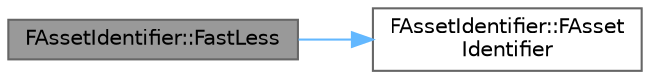 digraph "FAssetIdentifier::FastLess"
{
 // INTERACTIVE_SVG=YES
 // LATEX_PDF_SIZE
  bgcolor="transparent";
  edge [fontname=Helvetica,fontsize=10,labelfontname=Helvetica,labelfontsize=10];
  node [fontname=Helvetica,fontsize=10,shape=box,height=0.2,width=0.4];
  rankdir="LR";
  Node1 [id="Node000001",label="FAssetIdentifier::FastLess",height=0.2,width=0.4,color="gray40", fillcolor="grey60", style="filled", fontcolor="black",tooltip=" "];
  Node1 -> Node2 [id="edge1_Node000001_Node000002",color="steelblue1",style="solid",tooltip=" "];
  Node2 [id="Node000002",label="FAssetIdentifier::FAsset\lIdentifier",height=0.2,width=0.4,color="grey40", fillcolor="white", style="filled",URL="$da/d0e/structFAssetIdentifier.html#a8a5784be18e5c28f68b6a5ffa1381f36",tooltip="Can be implicitly constructed from just the package name."];
}
